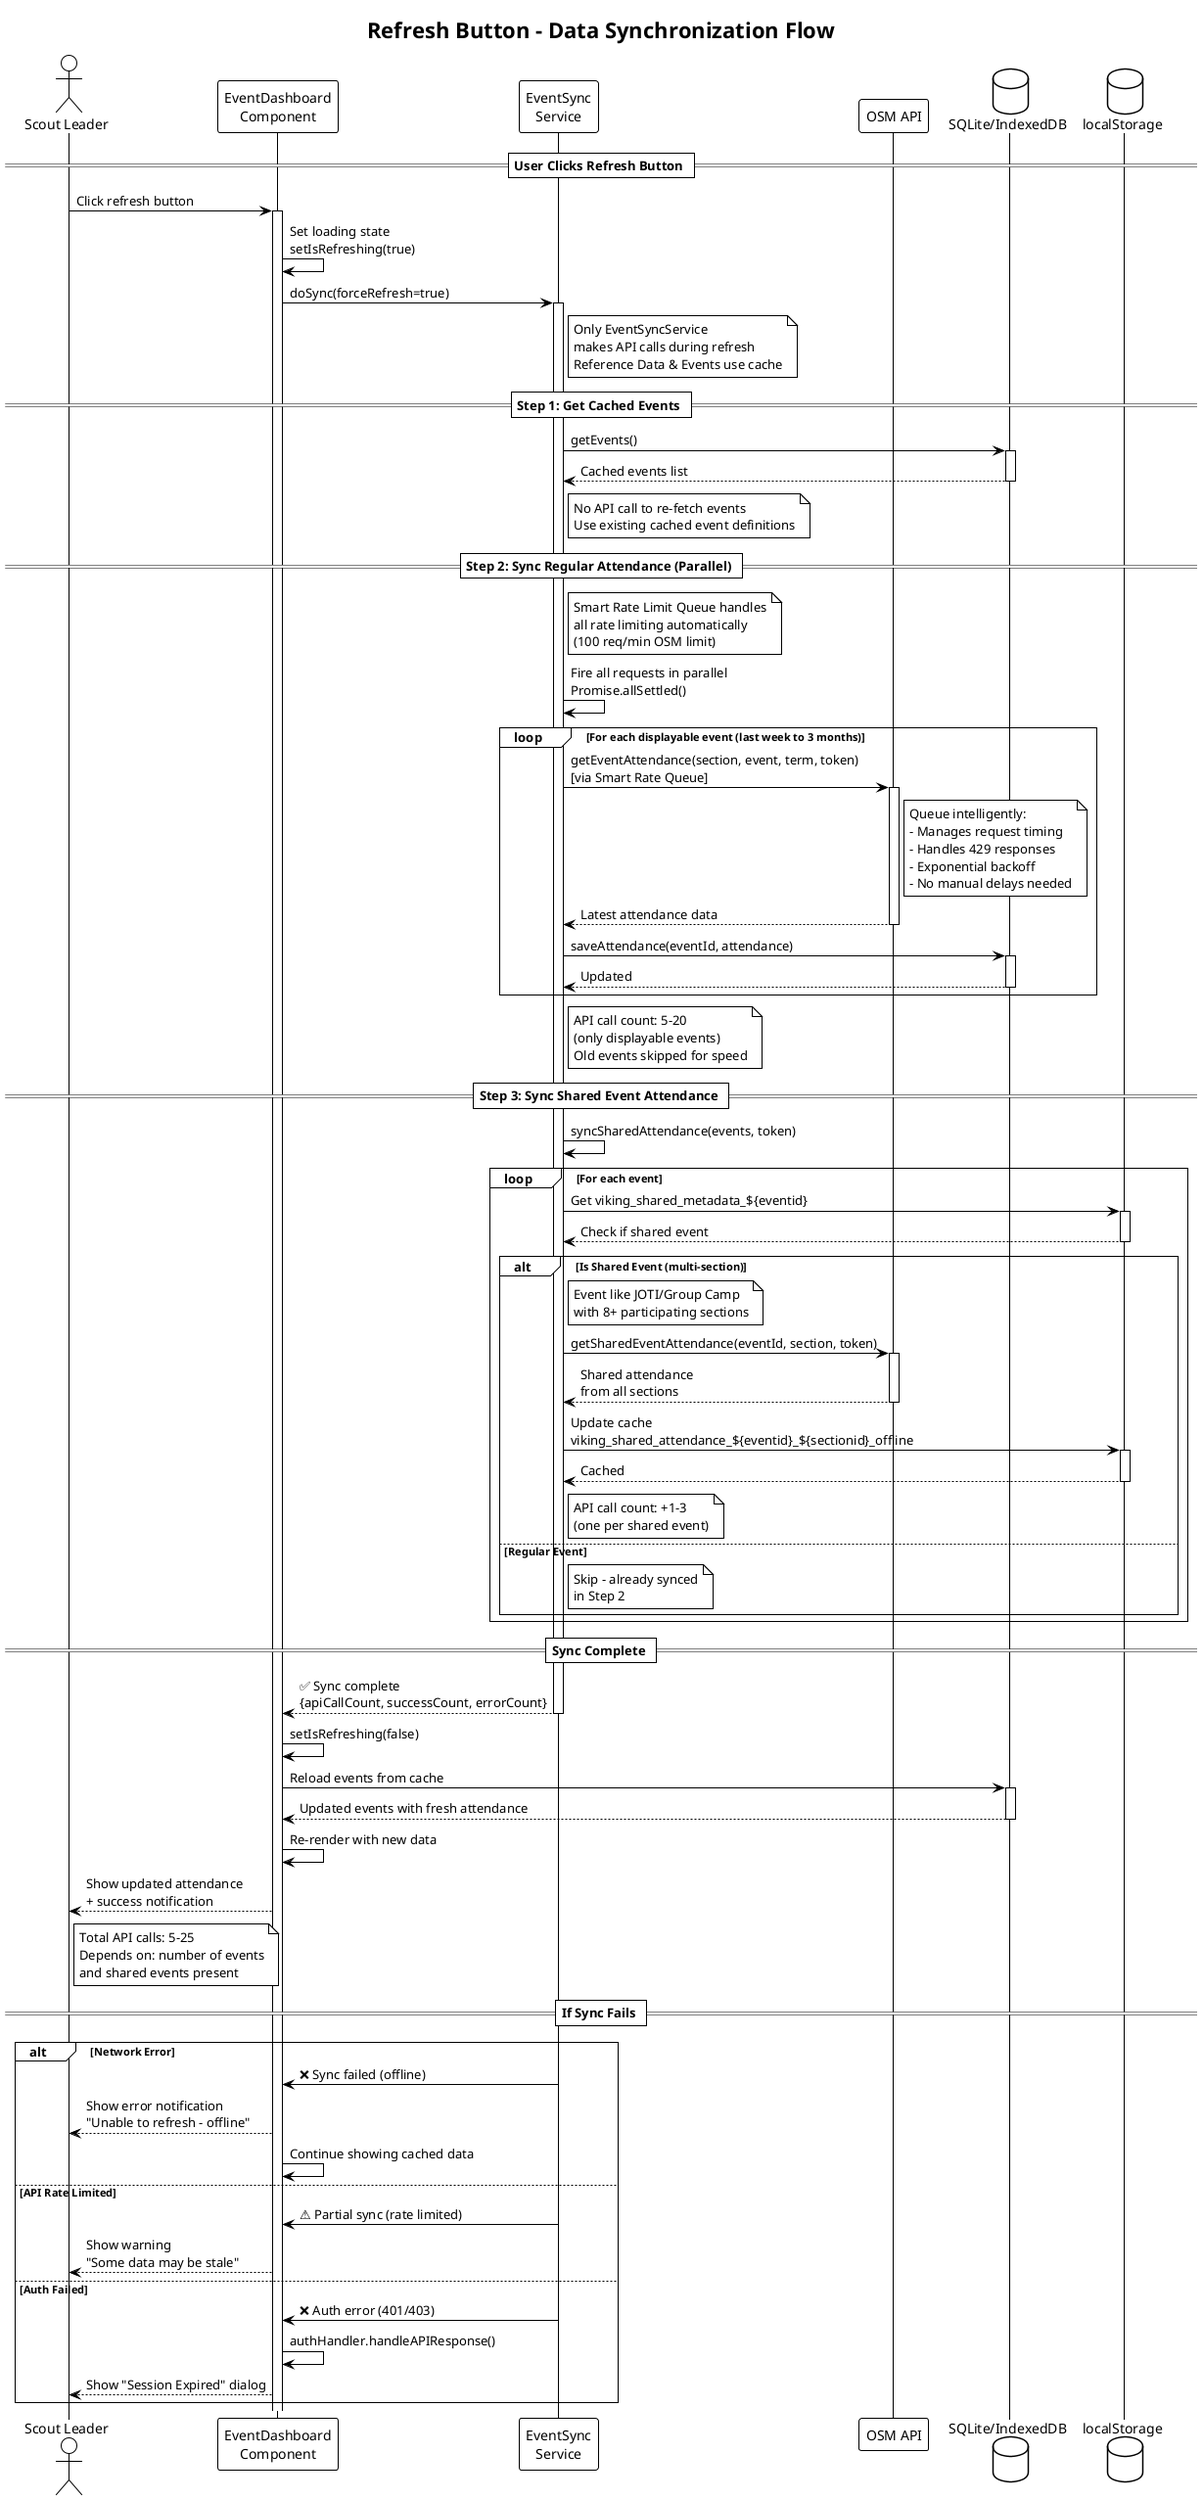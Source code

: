 @startuml Refresh Button Flow
!theme plain
title Refresh Button - Data Synchronization Flow

actor "Scout Leader" as User
participant "EventDashboard\nComponent" as Dashboard
participant "EventSync\nService" as SyncSvc
participant "OSM API" as OSM
database "SQLite/IndexedDB" as DB
database "localStorage" as LocalStore

== User Clicks Refresh Button ==
User -> Dashboard: Click refresh button
activate Dashboard
Dashboard -> Dashboard: Set loading state\nsetIsRefreshing(true)
Dashboard -> SyncSvc: doSync(forceRefresh=true)
activate SyncSvc

note right of SyncSvc: Only EventSyncService\nmakes API calls during refresh\nReference Data & Events use cache

== Step 1: Get Cached Events ==
SyncSvc -> DB: getEvents()
activate DB
DB --> SyncSvc: Cached events list
deactivate DB

note right of SyncSvc: No API call to re-fetch events\nUse existing cached event definitions

== Step 2: Sync Regular Attendance (Parallel) ==
note right of SyncSvc: Smart Rate Limit Queue handles\nall rate limiting automatically\n(100 req/min OSM limit)

SyncSvc -> SyncSvc: Fire all requests in parallel\nPromise.allSettled()

loop For each displayable event (last week to 3 months)
    SyncSvc -> OSM: getEventAttendance(section, event, term, token)\n[via Smart Rate Queue]
    activate OSM

    note right of OSM: Queue intelligently:\n- Manages request timing\n- Handles 429 responses\n- Exponential backoff\n- No manual delays needed

    OSM --> SyncSvc: Latest attendance data
    deactivate OSM

    SyncSvc -> DB: saveAttendance(eventId, attendance)
    activate DB
    DB --> SyncSvc: Updated
    deactivate DB
end

note right of SyncSvc: API call count: 5-20\n(only displayable events)\nOld events skipped for speed

== Step 3: Sync Shared Event Attendance ==
SyncSvc -> SyncSvc: syncSharedAttendance(events, token)

loop For each event
    SyncSvc -> LocalStore: Get viking_shared_metadata_${eventid}
    activate LocalStore
    LocalStore --> SyncSvc: Check if shared event
    deactivate LocalStore

    alt Is Shared Event (multi-section)
        note right of SyncSvc: Event like JOTI/Group Camp\nwith 8+ participating sections

        SyncSvc -> OSM: getSharedEventAttendance(eventId, section, token)
        activate OSM
        OSM --> SyncSvc: Shared attendance\nfrom all sections
        deactivate OSM

        SyncSvc -> LocalStore: Update cache\nviking_shared_attendance_${eventid}_${sectionid}_offline
        activate LocalStore
        LocalStore --> SyncSvc: Cached
        deactivate LocalStore

        note right of SyncSvc: API call count: +1-3\n(one per shared event)
    else Regular Event
        note right of SyncSvc: Skip - already synced\nin Step 2
    end
end

== Sync Complete ==
SyncSvc --> Dashboard: ✅ Sync complete\n{apiCallCount, successCount, errorCount}
deactivate SyncSvc

Dashboard -> Dashboard: setIsRefreshing(false)
Dashboard -> DB: Reload events from cache
activate DB
DB --> Dashboard: Updated events with fresh attendance
deactivate DB

Dashboard -> Dashboard: Re-render with new data
Dashboard --> User: Show updated attendance\n+ success notification

note right of User: Total API calls: 5-25\nDepends on: number of events\nand shared events present

== If Sync Fails ==
alt Network Error
    SyncSvc -> Dashboard: ❌ Sync failed (offline)
    Dashboard --> User: Show error notification\n"Unable to refresh - offline"
    Dashboard -> Dashboard: Continue showing cached data
else API Rate Limited
    SyncSvc -> Dashboard: ⚠️ Partial sync (rate limited)
    Dashboard --> User: Show warning\n"Some data may be stale"
else Auth Failed
    SyncSvc -> Dashboard: ❌ Auth error (401/403)
    Dashboard -> Dashboard: authHandler.handleAPIResponse()
    Dashboard --> User: Show "Session Expired" dialog
end

@enduml